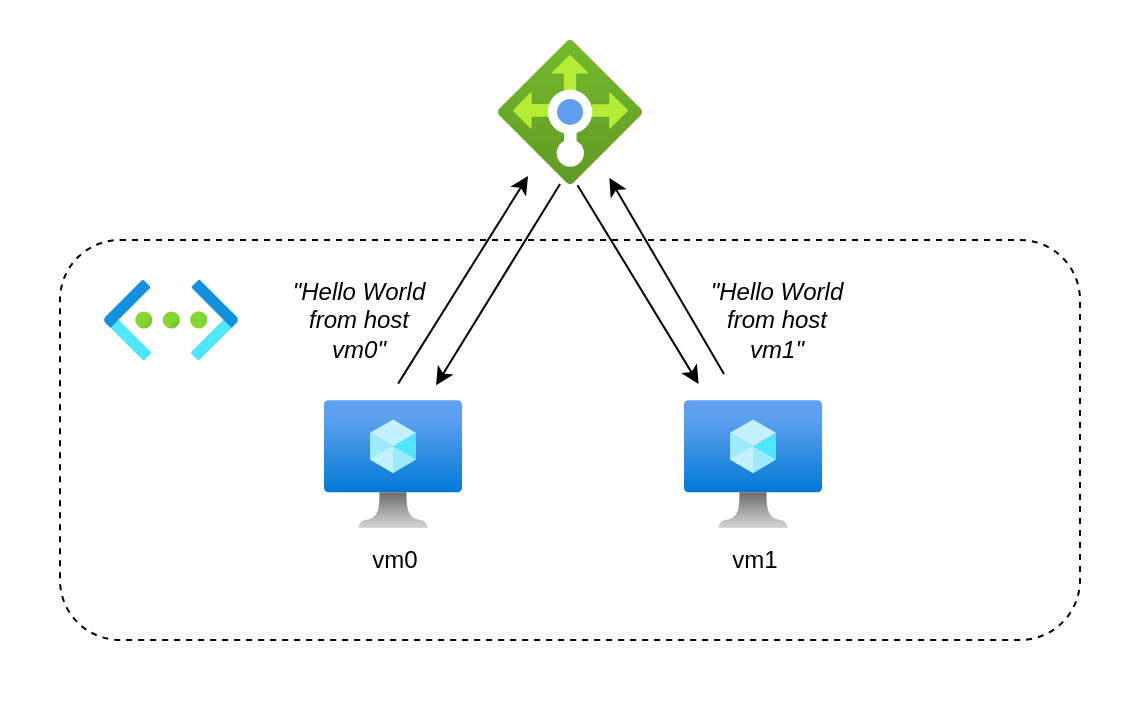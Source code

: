<mxfile version="14.6.13" type="device"><diagram id="LQniBdUjhZRI9Dgf2bTS" name="Page-1"><mxGraphModel dx="1526" dy="1125" grid="1" gridSize="10" guides="1" tooltips="1" connect="1" arrows="1" fold="1" page="1" pageScale="1" pageWidth="827" pageHeight="1169" math="0" shadow="0"><root><mxCell id="0"/><mxCell id="1" value="Foreground" parent="0"/><mxCell id="TdeZAZ2MEvEJhcBAHtZh-1" value="" style="aspect=fixed;html=1;points=[];align=center;image;fontSize=12;image=img/lib/azure2/networking/Load_Balancers.svg;" vertex="1" parent="1"><mxGeometry x="359" y="20" width="72" height="72" as="geometry"/></mxCell><mxCell id="TdeZAZ2MEvEJhcBAHtZh-2" value="" style="aspect=fixed;html=1;points=[];align=center;image;fontSize=12;image=img/lib/azure2/networking/Virtual_Networks.svg;" vertex="1" parent="1"><mxGeometry x="162" y="140" width="67" height="40" as="geometry"/></mxCell><mxCell id="TdeZAZ2MEvEJhcBAHtZh-7" value="" style="group" vertex="1" connectable="0" parent="1"><mxGeometry x="452" y="200" width="69" height="90" as="geometry"/></mxCell><mxCell id="TdeZAZ2MEvEJhcBAHtZh-5" value="" style="aspect=fixed;html=1;points=[];align=center;image;fontSize=12;image=img/lib/azure2/compute/Virtual_Machine.svg;dashed=1;fillColor=none;" vertex="1" parent="TdeZAZ2MEvEJhcBAHtZh-7"><mxGeometry width="69" height="64" as="geometry"/></mxCell><mxCell id="TdeZAZ2MEvEJhcBAHtZh-6" value="vm1" style="text;html=1;align=center;verticalAlign=middle;resizable=0;points=[];autosize=1;strokeColor=none;" vertex="1" parent="TdeZAZ2MEvEJhcBAHtZh-7"><mxGeometry x="14.5" y="70" width="40" height="20" as="geometry"/></mxCell><mxCell id="TdeZAZ2MEvEJhcBAHtZh-8" value="" style="group" vertex="1" connectable="0" parent="1"><mxGeometry x="272" y="200" width="69" height="90" as="geometry"/></mxCell><mxCell id="TdeZAZ2MEvEJhcBAHtZh-9" value="" style="aspect=fixed;html=1;points=[];align=center;image;fontSize=12;image=img/lib/azure2/compute/Virtual_Machine.svg;dashed=1;fillColor=none;" vertex="1" parent="TdeZAZ2MEvEJhcBAHtZh-8"><mxGeometry width="69" height="64" as="geometry"/></mxCell><mxCell id="TdeZAZ2MEvEJhcBAHtZh-10" value="vm0" style="text;html=1;align=center;verticalAlign=middle;resizable=0;points=[];autosize=1;strokeColor=none;" vertex="1" parent="TdeZAZ2MEvEJhcBAHtZh-8"><mxGeometry x="14.5" y="70" width="40" height="20" as="geometry"/></mxCell><mxCell id="TdeZAZ2MEvEJhcBAHtZh-16" value="" style="endArrow=classic;html=1;exitX=0.431;exitY=1;exitDx=0;exitDy=0;exitPerimeter=0;entryX=0.812;entryY=-0.115;entryDx=0;entryDy=0;entryPerimeter=0;" edge="1" parent="1" source="TdeZAZ2MEvEJhcBAHtZh-1" target="TdeZAZ2MEvEJhcBAHtZh-9"><mxGeometry width="50" height="50" relative="1" as="geometry"><mxPoint x="172" y="-20" as="sourcePoint"/><mxPoint x="122" y="80" as="targetPoint"/></mxGeometry></mxCell><mxCell id="TdeZAZ2MEvEJhcBAHtZh-17" value="" style="endArrow=classic;html=1;exitX=0.552;exitY=1.008;exitDx=0;exitDy=0;exitPerimeter=0;entryX=0.106;entryY=-0.125;entryDx=0;entryDy=0;entryPerimeter=0;" edge="1" parent="1" source="TdeZAZ2MEvEJhcBAHtZh-1" target="TdeZAZ2MEvEJhcBAHtZh-5"><mxGeometry width="50" height="50" relative="1" as="geometry"><mxPoint x="400.032" y="102" as="sourcePoint"/><mxPoint x="338.028" y="202.64" as="targetPoint"/></mxGeometry></mxCell><mxCell id="TdeZAZ2MEvEJhcBAHtZh-18" value="" style="endArrow=classic;html=1;exitX=0.349;exitY=-0.128;exitDx=0;exitDy=0;exitPerimeter=0;" edge="1" parent="1"><mxGeometry width="50" height="50" relative="1" as="geometry"><mxPoint x="309.081" y="191.808" as="sourcePoint"/><mxPoint x="374" y="88" as="targetPoint"/></mxGeometry></mxCell><mxCell id="TdeZAZ2MEvEJhcBAHtZh-20" value="&lt;i&gt;&quot;Hello World from host vm1&quot;&lt;/i&gt;" style="text;html=1;strokeColor=none;fillColor=none;align=center;verticalAlign=middle;whiteSpace=wrap;rounded=0;dashed=1;" vertex="1" parent="1"><mxGeometry x="462" y="150" width="73" height="20" as="geometry"/></mxCell><mxCell id="TdeZAZ2MEvEJhcBAHtZh-24" value="" style="endArrow=classic;html=1;" edge="1" parent="1"><mxGeometry width="50" height="50" relative="1" as="geometry"><mxPoint x="472" y="187" as="sourcePoint"/><mxPoint x="414.687" y="89" as="targetPoint"/></mxGeometry></mxCell><mxCell id="TdeZAZ2MEvEJhcBAHtZh-28" value="&lt;i&gt;&quot;Hello World from host vm0&quot;&lt;/i&gt;" style="text;html=1;strokeColor=none;fillColor=none;align=center;verticalAlign=middle;whiteSpace=wrap;rounded=0;dashed=1;" vertex="1" parent="1"><mxGeometry x="253" y="150" width="73" height="20" as="geometry"/></mxCell><mxCell id="TdeZAZ2MEvEJhcBAHtZh-29" value="" style="rounded=0;whiteSpace=wrap;html=1;dashed=1;fillColor=none;strokeColor=none;" vertex="1" parent="1"><mxGeometry x="110" width="570" height="350" as="geometry"/></mxCell><mxCell id="TdeZAZ2MEvEJhcBAHtZh-25" value="Background" parent="0"/><mxCell id="TdeZAZ2MEvEJhcBAHtZh-26" value="" style="rounded=1;whiteSpace=wrap;html=1;fillColor=none;dashed=1;" vertex="1" parent="TdeZAZ2MEvEJhcBAHtZh-25"><mxGeometry x="140" y="120" width="510" height="200" as="geometry"/></mxCell></root></mxGraphModel></diagram></mxfile>